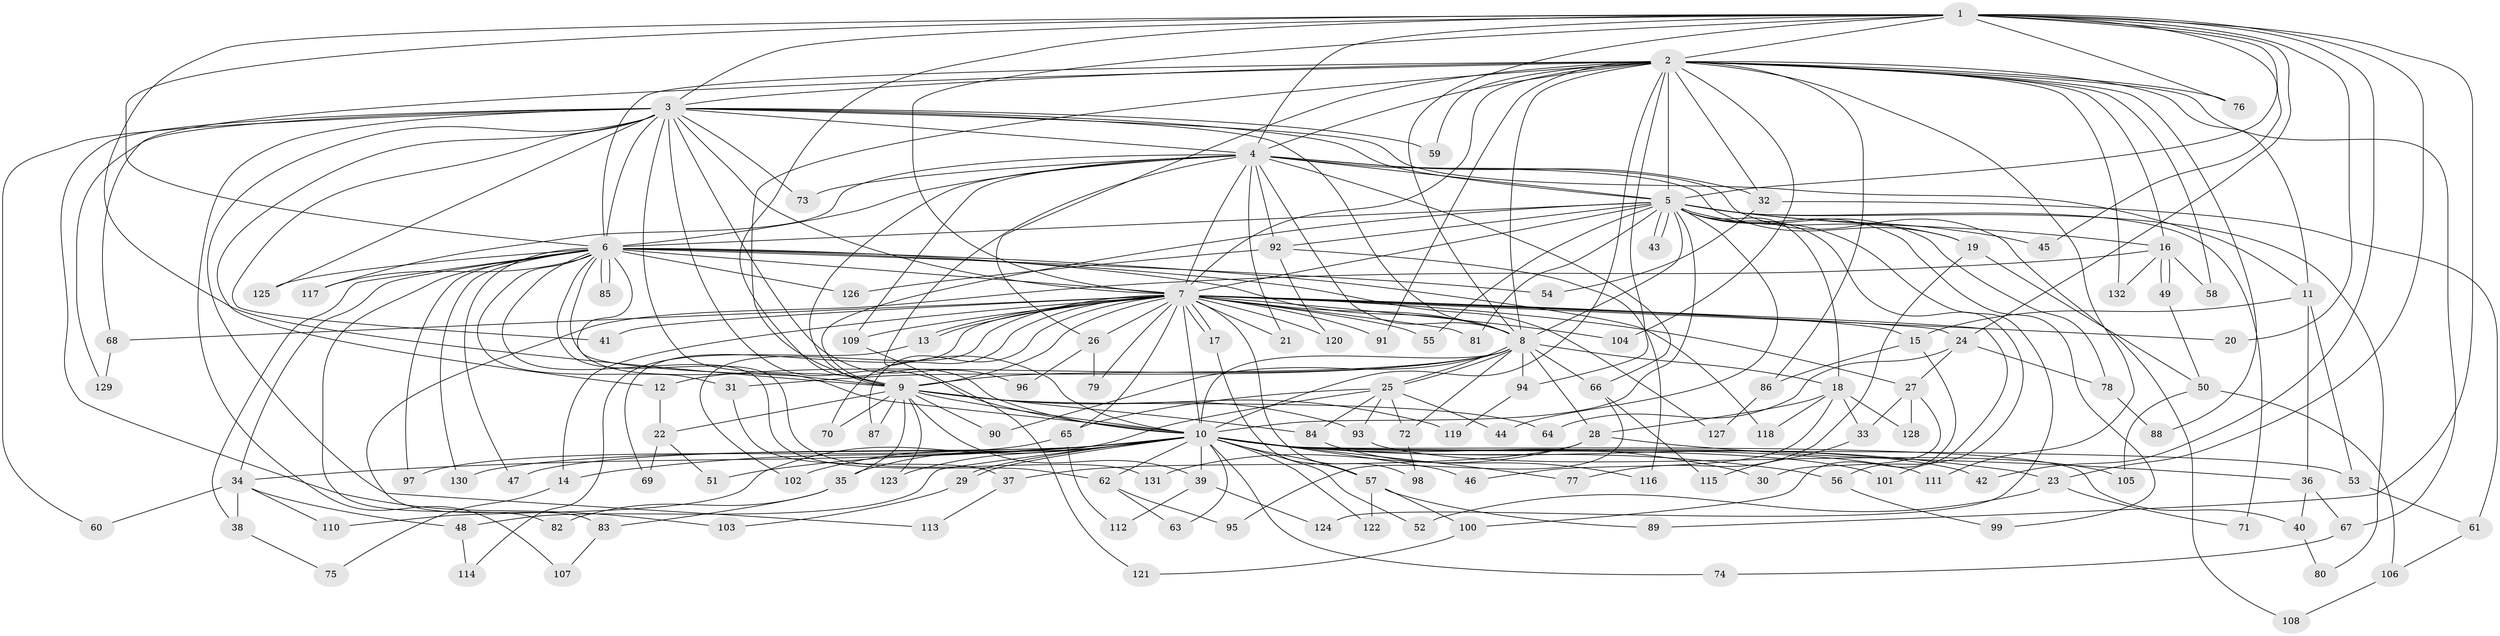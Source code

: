// coarse degree distribution, {29: 0.009615384615384616, 19: 0.019230769230769232, 42: 0.009615384615384616, 21: 0.009615384615384616, 23: 0.009615384615384616, 36: 0.009615384615384616, 16: 0.009615384615384616, 7: 0.019230769230769232, 3: 0.16346153846153846, 6: 0.028846153846153848, 2: 0.5480769230769231, 4: 0.09615384615384616, 8: 0.009615384615384616, 5: 0.04807692307692308, 1: 0.009615384615384616}
// Generated by graph-tools (version 1.1) at 2025/23/03/03/25 07:23:36]
// undirected, 132 vertices, 289 edges
graph export_dot {
graph [start="1"]
  node [color=gray90,style=filled];
  1;
  2;
  3;
  4;
  5;
  6;
  7;
  8;
  9;
  10;
  11;
  12;
  13;
  14;
  15;
  16;
  17;
  18;
  19;
  20;
  21;
  22;
  23;
  24;
  25;
  26;
  27;
  28;
  29;
  30;
  31;
  32;
  33;
  34;
  35;
  36;
  37;
  38;
  39;
  40;
  41;
  42;
  43;
  44;
  45;
  46;
  47;
  48;
  49;
  50;
  51;
  52;
  53;
  54;
  55;
  56;
  57;
  58;
  59;
  60;
  61;
  62;
  63;
  64;
  65;
  66;
  67;
  68;
  69;
  70;
  71;
  72;
  73;
  74;
  75;
  76;
  77;
  78;
  79;
  80;
  81;
  82;
  83;
  84;
  85;
  86;
  87;
  88;
  89;
  90;
  91;
  92;
  93;
  94;
  95;
  96;
  97;
  98;
  99;
  100;
  101;
  102;
  103;
  104;
  105;
  106;
  107;
  108;
  109;
  110;
  111;
  112;
  113;
  114;
  115;
  116;
  117;
  118;
  119;
  120;
  121;
  122;
  123;
  124;
  125;
  126;
  127;
  128;
  129;
  130;
  131;
  132;
  1 -- 2;
  1 -- 3;
  1 -- 4;
  1 -- 5;
  1 -- 6;
  1 -- 7;
  1 -- 8;
  1 -- 9;
  1 -- 10;
  1 -- 20;
  1 -- 23;
  1 -- 24;
  1 -- 42;
  1 -- 45;
  1 -- 76;
  1 -- 89;
  2 -- 3;
  2 -- 4;
  2 -- 5;
  2 -- 6;
  2 -- 7;
  2 -- 8;
  2 -- 9;
  2 -- 10;
  2 -- 11;
  2 -- 16;
  2 -- 26;
  2 -- 32;
  2 -- 58;
  2 -- 59;
  2 -- 67;
  2 -- 68;
  2 -- 76;
  2 -- 86;
  2 -- 88;
  2 -- 91;
  2 -- 94;
  2 -- 104;
  2 -- 111;
  2 -- 132;
  3 -- 4;
  3 -- 5;
  3 -- 6;
  3 -- 7;
  3 -- 8;
  3 -- 9;
  3 -- 10;
  3 -- 11;
  3 -- 12;
  3 -- 41;
  3 -- 59;
  3 -- 60;
  3 -- 73;
  3 -- 96;
  3 -- 103;
  3 -- 107;
  3 -- 113;
  3 -- 125;
  3 -- 129;
  4 -- 5;
  4 -- 6;
  4 -- 7;
  4 -- 8;
  4 -- 9;
  4 -- 10;
  4 -- 19;
  4 -- 21;
  4 -- 32;
  4 -- 66;
  4 -- 73;
  4 -- 92;
  4 -- 108;
  4 -- 109;
  4 -- 117;
  5 -- 6;
  5 -- 7;
  5 -- 8;
  5 -- 9;
  5 -- 10;
  5 -- 16;
  5 -- 18;
  5 -- 19;
  5 -- 43;
  5 -- 43;
  5 -- 44;
  5 -- 45;
  5 -- 55;
  5 -- 71;
  5 -- 78;
  5 -- 80;
  5 -- 81;
  5 -- 92;
  5 -- 99;
  5 -- 101;
  5 -- 124;
  6 -- 7;
  6 -- 8;
  6 -- 9;
  6 -- 10;
  6 -- 31;
  6 -- 34;
  6 -- 38;
  6 -- 47;
  6 -- 54;
  6 -- 62;
  6 -- 82;
  6 -- 85;
  6 -- 85;
  6 -- 97;
  6 -- 117;
  6 -- 118;
  6 -- 125;
  6 -- 126;
  6 -- 127;
  6 -- 130;
  6 -- 131;
  7 -- 8;
  7 -- 9;
  7 -- 10;
  7 -- 13;
  7 -- 13;
  7 -- 14;
  7 -- 15;
  7 -- 17;
  7 -- 17;
  7 -- 20;
  7 -- 21;
  7 -- 24;
  7 -- 26;
  7 -- 27;
  7 -- 41;
  7 -- 55;
  7 -- 56;
  7 -- 65;
  7 -- 68;
  7 -- 69;
  7 -- 70;
  7 -- 79;
  7 -- 81;
  7 -- 87;
  7 -- 91;
  7 -- 98;
  7 -- 102;
  7 -- 104;
  7 -- 109;
  7 -- 120;
  8 -- 9;
  8 -- 10;
  8 -- 12;
  8 -- 18;
  8 -- 25;
  8 -- 25;
  8 -- 28;
  8 -- 31;
  8 -- 66;
  8 -- 72;
  8 -- 90;
  8 -- 94;
  9 -- 10;
  9 -- 22;
  9 -- 35;
  9 -- 39;
  9 -- 64;
  9 -- 70;
  9 -- 84;
  9 -- 87;
  9 -- 90;
  9 -- 93;
  9 -- 119;
  9 -- 123;
  10 -- 14;
  10 -- 23;
  10 -- 29;
  10 -- 29;
  10 -- 30;
  10 -- 34;
  10 -- 35;
  10 -- 39;
  10 -- 40;
  10 -- 42;
  10 -- 46;
  10 -- 47;
  10 -- 48;
  10 -- 51;
  10 -- 52;
  10 -- 53;
  10 -- 56;
  10 -- 57;
  10 -- 62;
  10 -- 63;
  10 -- 74;
  10 -- 77;
  10 -- 101;
  10 -- 102;
  10 -- 111;
  10 -- 122;
  10 -- 123;
  10 -- 130;
  11 -- 15;
  11 -- 36;
  11 -- 53;
  12 -- 22;
  13 -- 114;
  14 -- 75;
  15 -- 86;
  15 -- 100;
  16 -- 49;
  16 -- 49;
  16 -- 58;
  16 -- 83;
  16 -- 132;
  17 -- 57;
  18 -- 28;
  18 -- 33;
  18 -- 46;
  18 -- 118;
  18 -- 128;
  19 -- 50;
  19 -- 77;
  22 -- 51;
  22 -- 69;
  23 -- 52;
  23 -- 71;
  24 -- 27;
  24 -- 64;
  24 -- 78;
  25 -- 44;
  25 -- 65;
  25 -- 72;
  25 -- 84;
  25 -- 93;
  25 -- 110;
  26 -- 79;
  26 -- 96;
  27 -- 30;
  27 -- 33;
  27 -- 128;
  28 -- 36;
  28 -- 37;
  28 -- 131;
  29 -- 103;
  31 -- 37;
  32 -- 54;
  32 -- 61;
  33 -- 115;
  34 -- 38;
  34 -- 48;
  34 -- 60;
  34 -- 110;
  35 -- 82;
  35 -- 83;
  36 -- 40;
  36 -- 67;
  37 -- 113;
  38 -- 75;
  39 -- 112;
  39 -- 124;
  40 -- 80;
  48 -- 114;
  49 -- 50;
  50 -- 105;
  50 -- 106;
  53 -- 61;
  56 -- 99;
  57 -- 89;
  57 -- 100;
  57 -- 122;
  61 -- 106;
  62 -- 63;
  62 -- 95;
  65 -- 97;
  65 -- 112;
  66 -- 95;
  66 -- 115;
  67 -- 74;
  68 -- 129;
  72 -- 98;
  78 -- 88;
  83 -- 107;
  84 -- 116;
  86 -- 127;
  92 -- 116;
  92 -- 120;
  92 -- 126;
  93 -- 105;
  94 -- 119;
  100 -- 121;
  106 -- 108;
  109 -- 121;
}
